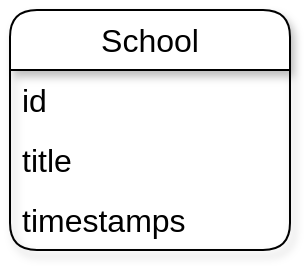 <mxfile version="21.5.0" type="device">
  <diagram name="Страница 1" id="dN-8h8tkk35Gl02YcrGv">
    <mxGraphModel dx="1050" dy="669" grid="0" gridSize="10" guides="1" tooltips="1" connect="1" arrows="1" fold="1" page="0" pageScale="1" pageWidth="827" pageHeight="1169" math="0" shadow="0">
      <root>
        <mxCell id="0" />
        <mxCell id="1" parent="0" />
        <mxCell id="DfnaRLOptp9pxKmdIyM8-1" value="School" style="swimlane;fontStyle=0;childLayout=stackLayout;horizontal=1;startSize=30;horizontalStack=0;resizeParent=1;resizeParentMax=0;resizeLast=0;collapsible=1;marginBottom=0;whiteSpace=wrap;html=1;fontSize=16;rounded=1;glass=0;shadow=1;" vertex="1" parent="1">
          <mxGeometry x="129" y="169" width="140" height="120" as="geometry" />
        </mxCell>
        <mxCell id="DfnaRLOptp9pxKmdIyM8-2" value="id" style="text;strokeColor=none;fillColor=none;align=left;verticalAlign=middle;spacingLeft=4;spacingRight=4;overflow=hidden;points=[[0,0.5],[1,0.5]];portConstraint=eastwest;rotatable=0;whiteSpace=wrap;html=1;fontSize=16;" vertex="1" parent="DfnaRLOptp9pxKmdIyM8-1">
          <mxGeometry y="30" width="140" height="30" as="geometry" />
        </mxCell>
        <mxCell id="DfnaRLOptp9pxKmdIyM8-3" value="title" style="text;strokeColor=none;fillColor=none;align=left;verticalAlign=middle;spacingLeft=4;spacingRight=4;overflow=hidden;points=[[0,0.5],[1,0.5]];portConstraint=eastwest;rotatable=0;whiteSpace=wrap;html=1;fontSize=16;" vertex="1" parent="DfnaRLOptp9pxKmdIyM8-1">
          <mxGeometry y="60" width="140" height="30" as="geometry" />
        </mxCell>
        <mxCell id="DfnaRLOptp9pxKmdIyM8-4" value="timestamps" style="text;strokeColor=none;fillColor=none;align=left;verticalAlign=middle;spacingLeft=4;spacingRight=4;overflow=hidden;points=[[0,0.5],[1,0.5]];portConstraint=eastwest;rotatable=0;whiteSpace=wrap;html=1;fontSize=16;" vertex="1" parent="DfnaRLOptp9pxKmdIyM8-1">
          <mxGeometry y="90" width="140" height="30" as="geometry" />
        </mxCell>
      </root>
    </mxGraphModel>
  </diagram>
</mxfile>
